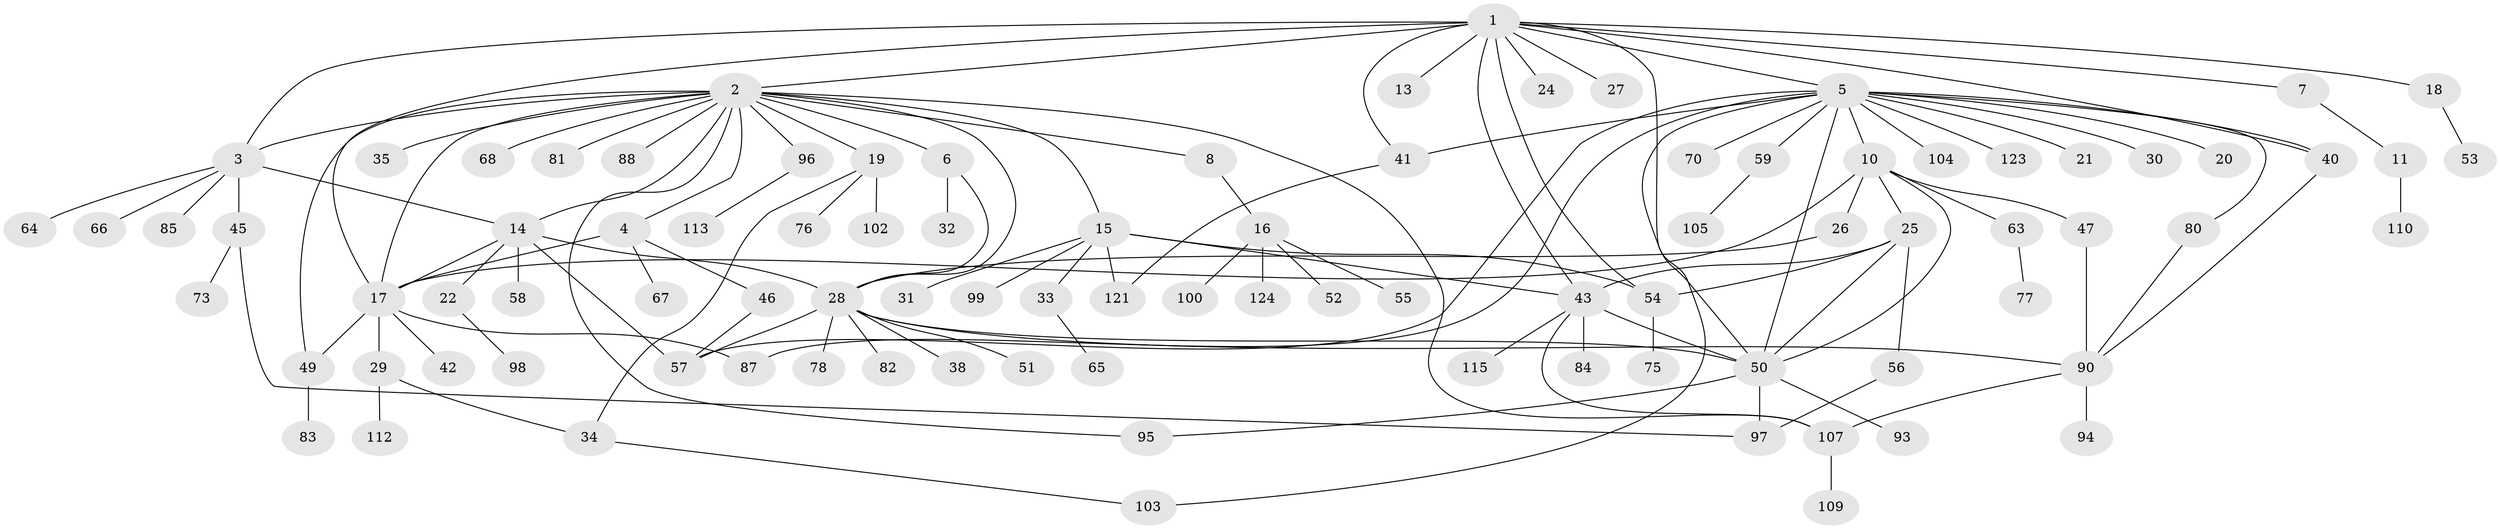 // original degree distribution, {16: 0.007936507936507936, 18: 0.007936507936507936, 7: 0.015873015873015872, 5: 0.05555555555555555, 9: 0.015873015873015872, 4: 0.03968253968253968, 3: 0.0873015873015873, 1: 0.49206349206349204, 8: 0.015873015873015872, 2: 0.2222222222222222, 6: 0.023809523809523808, 10: 0.015873015873015872}
// Generated by graph-tools (version 1.1) at 2025/11/02/27/25 16:11:15]
// undirected, 93 vertices, 128 edges
graph export_dot {
graph [start="1"]
  node [color=gray90,style=filled];
  1 [super="+9"];
  2 [super="+69"];
  3 [super="+44"];
  4 [super="+71"];
  5 [super="+12"];
  6 [super="+79"];
  7 [super="+39"];
  8 [super="+126"];
  10 [super="+37"];
  11;
  13;
  14 [super="+23"];
  15 [super="+119"];
  16 [super="+48"];
  17 [super="+86"];
  18;
  19 [super="+125"];
  20;
  21;
  22;
  24 [super="+61"];
  25 [super="+36"];
  26;
  27;
  28 [super="+114"];
  29 [super="+111"];
  30;
  31;
  32;
  33;
  34;
  35;
  38;
  40 [super="+89"];
  41;
  42;
  43 [super="+60"];
  45 [super="+72"];
  46 [super="+62"];
  47 [super="+106"];
  49 [super="+74"];
  50 [super="+116"];
  51;
  52;
  53;
  54 [super="+122"];
  55;
  56 [super="+91"];
  57 [super="+120"];
  58;
  59;
  63;
  64;
  65;
  66;
  67;
  68;
  70;
  73;
  75 [super="+117"];
  76;
  77;
  78;
  80;
  81;
  82 [super="+92"];
  83;
  84;
  85;
  87;
  88;
  90 [super="+101"];
  93;
  94;
  95;
  96;
  97;
  98 [super="+108"];
  99;
  100;
  102;
  103;
  104;
  105;
  107 [super="+118"];
  109;
  110;
  112;
  113;
  115;
  121;
  123;
  124;
  1 -- 2;
  1 -- 3;
  1 -- 5;
  1 -- 7;
  1 -- 13;
  1 -- 17;
  1 -- 18;
  1 -- 24;
  1 -- 27;
  1 -- 40;
  1 -- 41;
  1 -- 43 [weight=2];
  1 -- 50;
  1 -- 54;
  2 -- 4;
  2 -- 6;
  2 -- 8;
  2 -- 15;
  2 -- 19;
  2 -- 35;
  2 -- 49;
  2 -- 68;
  2 -- 81;
  2 -- 88;
  2 -- 95;
  2 -- 96;
  2 -- 107;
  2 -- 3;
  2 -- 28;
  2 -- 14;
  2 -- 17;
  3 -- 14;
  3 -- 64;
  3 -- 66;
  3 -- 85;
  3 -- 45;
  4 -- 46;
  4 -- 67;
  4 -- 17;
  5 -- 10;
  5 -- 20;
  5 -- 40;
  5 -- 57;
  5 -- 59;
  5 -- 87;
  5 -- 104;
  5 -- 70;
  5 -- 103;
  5 -- 41;
  5 -- 80;
  5 -- 50;
  5 -- 21;
  5 -- 123;
  5 -- 30;
  6 -- 28;
  6 -- 32;
  7 -- 11;
  8 -- 16;
  10 -- 25;
  10 -- 26;
  10 -- 47;
  10 -- 50;
  10 -- 63;
  10 -- 17;
  11 -- 110;
  14 -- 17;
  14 -- 22;
  14 -- 28;
  14 -- 58;
  14 -- 57;
  15 -- 31;
  15 -- 33;
  15 -- 54 [weight=2];
  15 -- 99;
  15 -- 121;
  15 -- 43;
  16 -- 52;
  16 -- 55;
  16 -- 100;
  16 -- 124;
  17 -- 29;
  17 -- 42;
  17 -- 87;
  17 -- 49;
  18 -- 53;
  19 -- 34;
  19 -- 76;
  19 -- 102;
  22 -- 98;
  25 -- 50;
  25 -- 54;
  25 -- 56;
  25 -- 43;
  26 -- 28;
  28 -- 38;
  28 -- 51;
  28 -- 78;
  28 -- 82;
  28 -- 90;
  28 -- 50;
  28 -- 57;
  29 -- 34;
  29 -- 112;
  33 -- 65;
  34 -- 103;
  40 -- 90;
  41 -- 121;
  43 -- 50;
  43 -- 84;
  43 -- 115;
  43 -- 107;
  45 -- 73;
  45 -- 97;
  46 -- 57;
  47 -- 90;
  49 -- 83;
  50 -- 93;
  50 -- 95;
  50 -- 97;
  54 -- 75;
  56 -- 97;
  59 -- 105;
  63 -- 77;
  80 -- 90;
  90 -- 94;
  90 -- 107;
  96 -- 113;
  107 -- 109;
}
